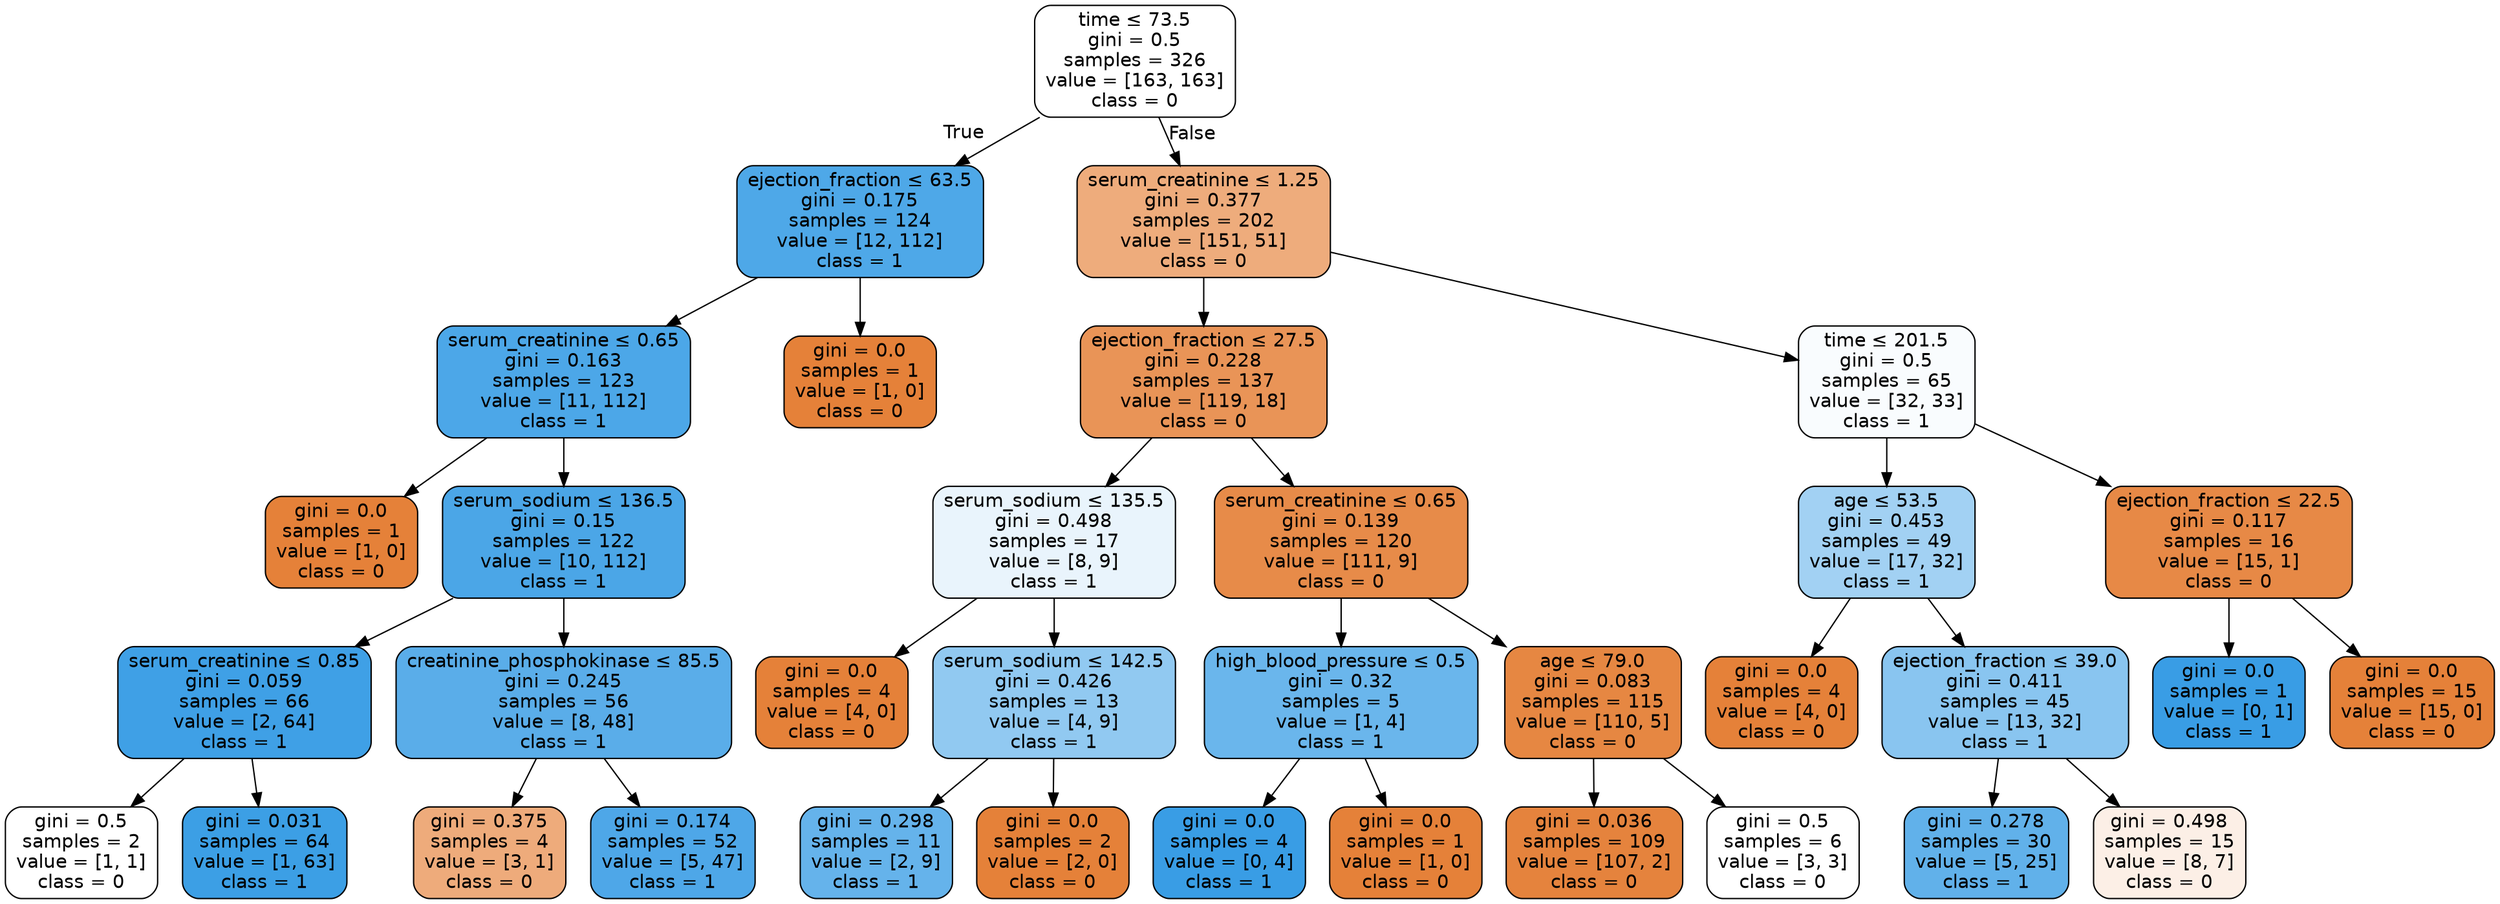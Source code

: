 digraph Tree {
node [shape=box, style="filled, rounded", color="black", fontname=helvetica] ;
edge [fontname=helvetica] ;
0 [label=<time &le; 73.5<br/>gini = 0.5<br/>samples = 326<br/>value = [163, 163]<br/>class = 0>, fillcolor="#ffffff"] ;
1 [label=<ejection_fraction &le; 63.5<br/>gini = 0.175<br/>samples = 124<br/>value = [12, 112]<br/>class = 1>, fillcolor="#4ea8e8"] ;
0 -> 1 [labeldistance=2.5, labelangle=45, headlabel="True"] ;
2 [label=<serum_creatinine &le; 0.65<br/>gini = 0.163<br/>samples = 123<br/>value = [11, 112]<br/>class = 1>, fillcolor="#4ca7e8"] ;
1 -> 2 ;
3 [label=<gini = 0.0<br/>samples = 1<br/>value = [1, 0]<br/>class = 0>, fillcolor="#e58139"] ;
2 -> 3 ;
4 [label=<serum_sodium &le; 136.5<br/>gini = 0.15<br/>samples = 122<br/>value = [10, 112]<br/>class = 1>, fillcolor="#4ba6e7"] ;
2 -> 4 ;
5 [label=<serum_creatinine &le; 0.85<br/>gini = 0.059<br/>samples = 66<br/>value = [2, 64]<br/>class = 1>, fillcolor="#3fa0e6"] ;
4 -> 5 ;
6 [label=<gini = 0.5<br/>samples = 2<br/>value = [1, 1]<br/>class = 0>, fillcolor="#ffffff"] ;
5 -> 6 ;
7 [label=<gini = 0.031<br/>samples = 64<br/>value = [1, 63]<br/>class = 1>, fillcolor="#3c9fe5"] ;
5 -> 7 ;
8 [label=<creatinine_phosphokinase &le; 85.5<br/>gini = 0.245<br/>samples = 56<br/>value = [8, 48]<br/>class = 1>, fillcolor="#5aade9"] ;
4 -> 8 ;
9 [label=<gini = 0.375<br/>samples = 4<br/>value = [3, 1]<br/>class = 0>, fillcolor="#eeab7b"] ;
8 -> 9 ;
10 [label=<gini = 0.174<br/>samples = 52<br/>value = [5, 47]<br/>class = 1>, fillcolor="#4ea7e8"] ;
8 -> 10 ;
11 [label=<gini = 0.0<br/>samples = 1<br/>value = [1, 0]<br/>class = 0>, fillcolor="#e58139"] ;
1 -> 11 ;
12 [label=<serum_creatinine &le; 1.25<br/>gini = 0.377<br/>samples = 202<br/>value = [151, 51]<br/>class = 0>, fillcolor="#eeac7c"] ;
0 -> 12 [labeldistance=2.5, labelangle=-45, headlabel="False"] ;
13 [label=<ejection_fraction &le; 27.5<br/>gini = 0.228<br/>samples = 137<br/>value = [119, 18]<br/>class = 0>, fillcolor="#e99457"] ;
12 -> 13 ;
14 [label=<serum_sodium &le; 135.5<br/>gini = 0.498<br/>samples = 17<br/>value = [8, 9]<br/>class = 1>, fillcolor="#e9f4fc"] ;
13 -> 14 ;
15 [label=<gini = 0.0<br/>samples = 4<br/>value = [4, 0]<br/>class = 0>, fillcolor="#e58139"] ;
14 -> 15 ;
16 [label=<serum_sodium &le; 142.5<br/>gini = 0.426<br/>samples = 13<br/>value = [4, 9]<br/>class = 1>, fillcolor="#91c9f1"] ;
14 -> 16 ;
17 [label=<gini = 0.298<br/>samples = 11<br/>value = [2, 9]<br/>class = 1>, fillcolor="#65b3eb"] ;
16 -> 17 ;
18 [label=<gini = 0.0<br/>samples = 2<br/>value = [2, 0]<br/>class = 0>, fillcolor="#e58139"] ;
16 -> 18 ;
19 [label=<serum_creatinine &le; 0.65<br/>gini = 0.139<br/>samples = 120<br/>value = [111, 9]<br/>class = 0>, fillcolor="#e78b49"] ;
13 -> 19 ;
20 [label=<high_blood_pressure &le; 0.5<br/>gini = 0.32<br/>samples = 5<br/>value = [1, 4]<br/>class = 1>, fillcolor="#6ab6ec"] ;
19 -> 20 ;
21 [label=<gini = 0.0<br/>samples = 4<br/>value = [0, 4]<br/>class = 1>, fillcolor="#399de5"] ;
20 -> 21 ;
22 [label=<gini = 0.0<br/>samples = 1<br/>value = [1, 0]<br/>class = 0>, fillcolor="#e58139"] ;
20 -> 22 ;
23 [label=<age &le; 79.0<br/>gini = 0.083<br/>samples = 115<br/>value = [110, 5]<br/>class = 0>, fillcolor="#e68742"] ;
19 -> 23 ;
24 [label=<gini = 0.036<br/>samples = 109<br/>value = [107, 2]<br/>class = 0>, fillcolor="#e5833d"] ;
23 -> 24 ;
25 [label=<gini = 0.5<br/>samples = 6<br/>value = [3, 3]<br/>class = 0>, fillcolor="#ffffff"] ;
23 -> 25 ;
26 [label=<time &le; 201.5<br/>gini = 0.5<br/>samples = 65<br/>value = [32, 33]<br/>class = 1>, fillcolor="#f9fcfe"] ;
12 -> 26 ;
27 [label=<age &le; 53.5<br/>gini = 0.453<br/>samples = 49<br/>value = [17, 32]<br/>class = 1>, fillcolor="#a2d1f3"] ;
26 -> 27 ;
28 [label=<gini = 0.0<br/>samples = 4<br/>value = [4, 0]<br/>class = 0>, fillcolor="#e58139"] ;
27 -> 28 ;
29 [label=<ejection_fraction &le; 39.0<br/>gini = 0.411<br/>samples = 45<br/>value = [13, 32]<br/>class = 1>, fillcolor="#89c5f0"] ;
27 -> 29 ;
30 [label=<gini = 0.278<br/>samples = 30<br/>value = [5, 25]<br/>class = 1>, fillcolor="#61b1ea"] ;
29 -> 30 ;
31 [label=<gini = 0.498<br/>samples = 15<br/>value = [8, 7]<br/>class = 0>, fillcolor="#fcefe6"] ;
29 -> 31 ;
32 [label=<ejection_fraction &le; 22.5<br/>gini = 0.117<br/>samples = 16<br/>value = [15, 1]<br/>class = 0>, fillcolor="#e78946"] ;
26 -> 32 ;
33 [label=<gini = 0.0<br/>samples = 1<br/>value = [0, 1]<br/>class = 1>, fillcolor="#399de5"] ;
32 -> 33 ;
34 [label=<gini = 0.0<br/>samples = 15<br/>value = [15, 0]<br/>class = 0>, fillcolor="#e58139"] ;
32 -> 34 ;
}